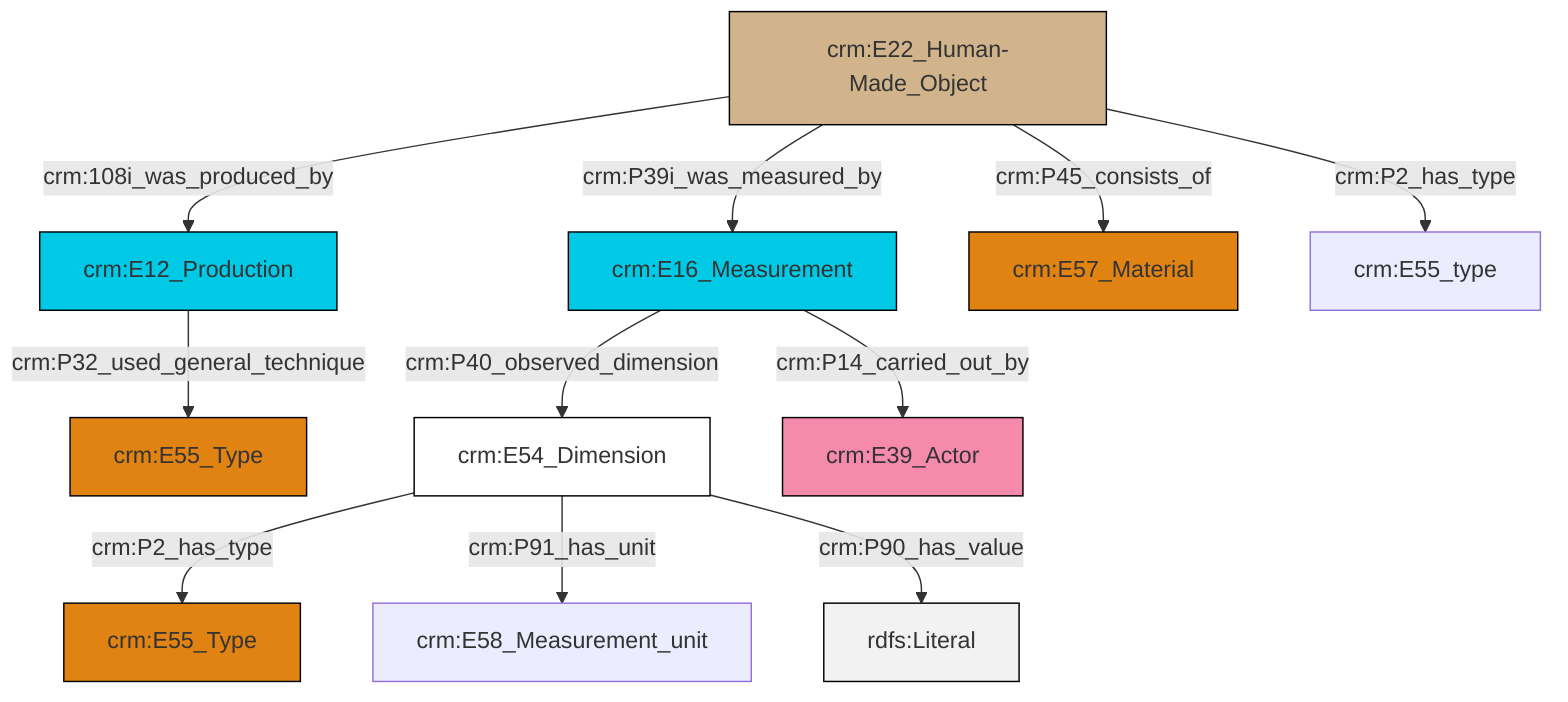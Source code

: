 graph TD
classDef Literal fill:#f2f2f2,stroke:#000000;
classDef CRM_Entity fill:#FFFFFF,stroke:#000000;
classDef Temporal_Entity fill:#00C9E6, stroke:#000000;
classDef Type fill:#E18312, stroke:#000000;
classDef Time-Span fill:#2C9C91, stroke:#000000;
classDef Appellation fill:#FFEB7F, stroke:#000000;
classDef Place fill:#008836, stroke:#000000;
classDef Persistent_Item fill:#B266B2, stroke:#000000;
classDef Conceptual_Object fill:#FFD700, stroke:#000000;
classDef Physical_Thing fill:#D2B48C, stroke:#000000;
classDef Actor fill:#f58aad, stroke:#000000;
classDef PC_Classes fill:#4ce600, stroke:#000000;
classDef Multi fill:#cccccc,stroke:#000000;

0["crm:E22_Human-Made_Object"]:::Physical_Thing -->|crm:108i_was_produced_by| 1["crm:E12_Production"]:::Temporal_Entity
5["crm:E54_Dimension"]:::CRM_Entity -->|crm:P2_has_type| 6["crm:E55_Type"]:::Type
5["crm:E54_Dimension"]:::CRM_Entity -->|crm:P91_has_unit| 7["crm:E58_Measurement_unit"]:::Default
0["crm:E22_Human-Made_Object"]:::Physical_Thing -->|crm:P39i_was_measured_by| 8["crm:E16_Measurement"]:::Temporal_Entity
0["crm:E22_Human-Made_Object"]:::Physical_Thing -->|crm:P45_consists_of| 3["crm:E57_Material"]:::Type
8["crm:E16_Measurement"]:::Temporal_Entity -->|crm:P40_observed_dimension| 5["crm:E54_Dimension"]:::CRM_Entity
8["crm:E16_Measurement"]:::Temporal_Entity -->|crm:P14_carried_out_by| 13["crm:E39_Actor"]:::Actor
5["crm:E54_Dimension"]:::CRM_Entity -->|crm:P90_has_value| 17[rdfs:Literal]:::Literal
0["crm:E22_Human-Made_Object"]:::Physical_Thing -->|crm:P2_has_type| 15["crm:E55_type"]:::Default
1["crm:E12_Production"]:::Temporal_Entity -->|crm:P32_used_general_technique| 9["crm:E55_Type"]:::Type